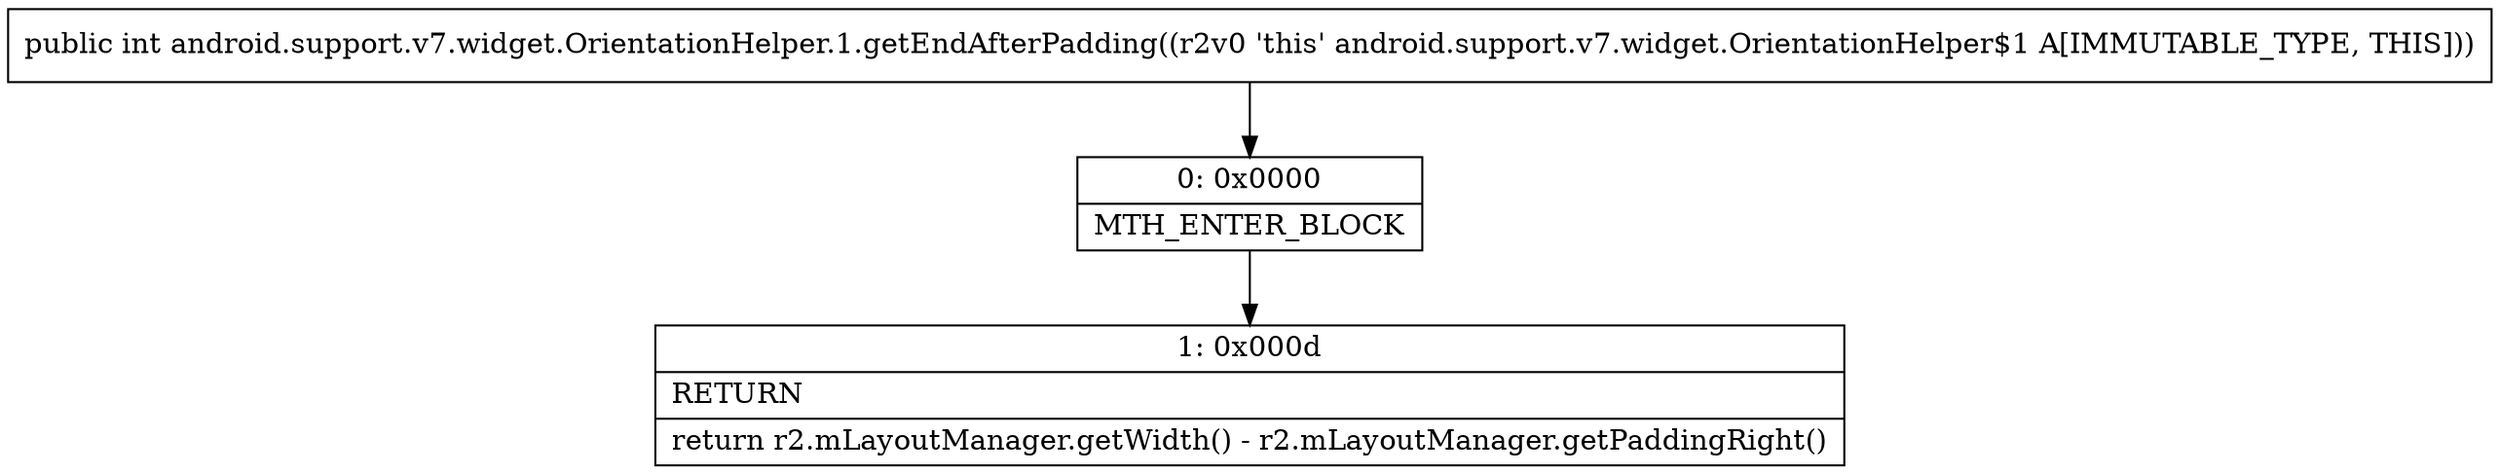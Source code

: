 digraph "CFG forandroid.support.v7.widget.OrientationHelper.1.getEndAfterPadding()I" {
Node_0 [shape=record,label="{0\:\ 0x0000|MTH_ENTER_BLOCK\l}"];
Node_1 [shape=record,label="{1\:\ 0x000d|RETURN\l|return r2.mLayoutManager.getWidth() \- r2.mLayoutManager.getPaddingRight()\l}"];
MethodNode[shape=record,label="{public int android.support.v7.widget.OrientationHelper.1.getEndAfterPadding((r2v0 'this' android.support.v7.widget.OrientationHelper$1 A[IMMUTABLE_TYPE, THIS])) }"];
MethodNode -> Node_0;
Node_0 -> Node_1;
}

